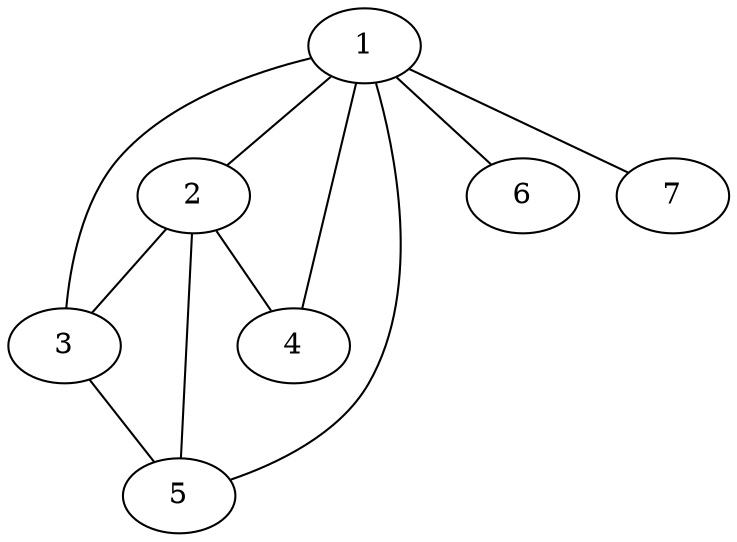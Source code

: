 graph {
	1 -- 2
	1 -- 3
	1 -- 4
	1 -- 5
	1 -- 6
	1 -- 7
	2 -- 3
	2 -- 4
	2 -- 5
	3 -- 5
}
